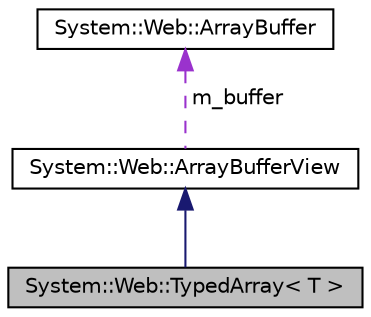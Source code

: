 digraph G
{
  edge [fontname="Helvetica",fontsize="10",labelfontname="Helvetica",labelfontsize="10"];
  node [fontname="Helvetica",fontsize="10",shape=record];
  Node1 [label="System::Web::TypedArray\< T \>",height=0.2,width=0.4,color="black", fillcolor="grey75", style="filled" fontcolor="black"];
  Node2 -> Node1 [dir="back",color="midnightblue",fontsize="10",style="solid",fontname="Helvetica"];
  Node2 [label="System::Web::ArrayBufferView",height=0.2,width=0.4,color="black", fillcolor="white", style="filled",URL="$class_system_1_1_web_1_1_array_buffer_view.html"];
  Node3 -> Node2 [dir="back",color="darkorchid3",fontsize="10",style="dashed",label=" m_buffer" ,fontname="Helvetica"];
  Node3 [label="System::Web::ArrayBuffer",height=0.2,width=0.4,color="black", fillcolor="white", style="filled",URL="$class_system_1_1_web_1_1_array_buffer.html"];
}
